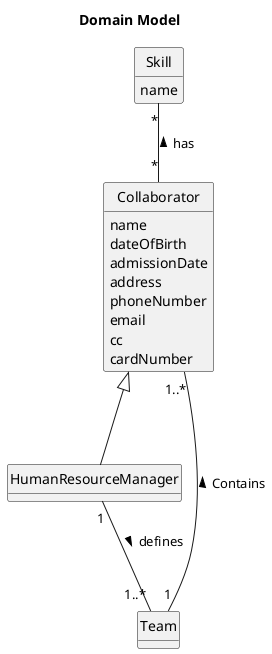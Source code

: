 @startuml
skinparam monochrome true
skinparam packageStyle rectangle
skinparam shadowing false
skinparam classAttributeIconSize 0
hide circle
hide methods

title Domain Model

class Collaborator {
    name
    dateOfBirth
    admissionDate
    address
    phoneNumber
    email
    cc
    cardNumber

}

class HumanResourceManager {
}

class Team{
}

class Skill{
    name
}

Collaborator  <|--  HumanResourceManager

HumanResourceManager "1" -- "1..*" Team : defines >

Collaborator "1..*" ---- "1" Team : Contains <

Skill "*" -- "*" Collaborator : has <

@enduml